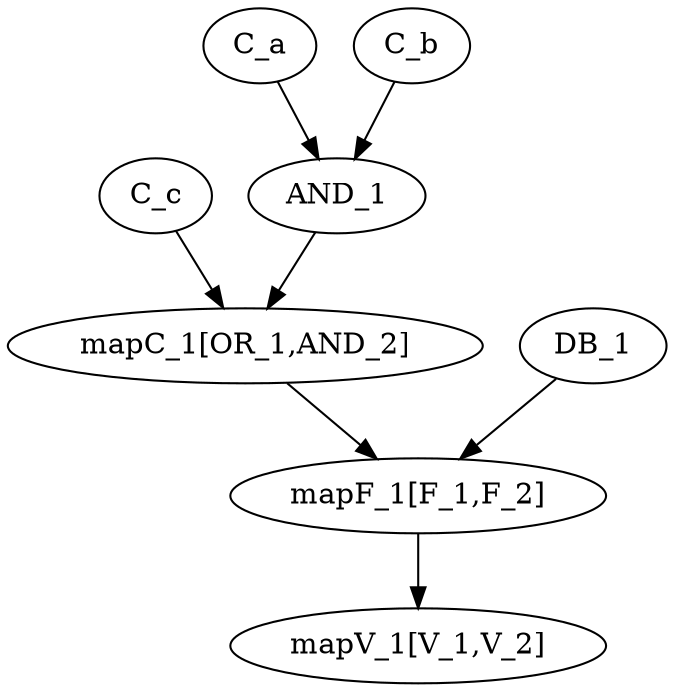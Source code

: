 digraph {
        C_c [label="C_c"]
        C_a [label="C_a"]
        C_b [label="C_b"]
        //F_1 [label="F_1"]
        //F_2 [label="F_2"]
        and_1 [label="AND_1"]
        //and_2 [label="AND_2"]
        //or_1 [label="OR_1"]
        DB_1 [label="DB_1"]
        //V_1 [label="V_1"]
        //V_2 [label="V_2"]
        app1 [label="mapC_1[OR_1,AND_2]"]
        app2 [label="mapF_1[F_1,F_2]"]
        app3 [label="mapV_1[V_1,V_2]"]
        C_a -> and_1
        C_b -> and_1
        //and_1 -> or_1
        //and_1 -> and_2
        //C_c -> or_1
        //C_c -> and_2
        //or_1 -> F_1
        and_1 -> app1
        C_c -> app1
        DB_1 -> app2
        app1 -> app2
        app2 -> app3
}
